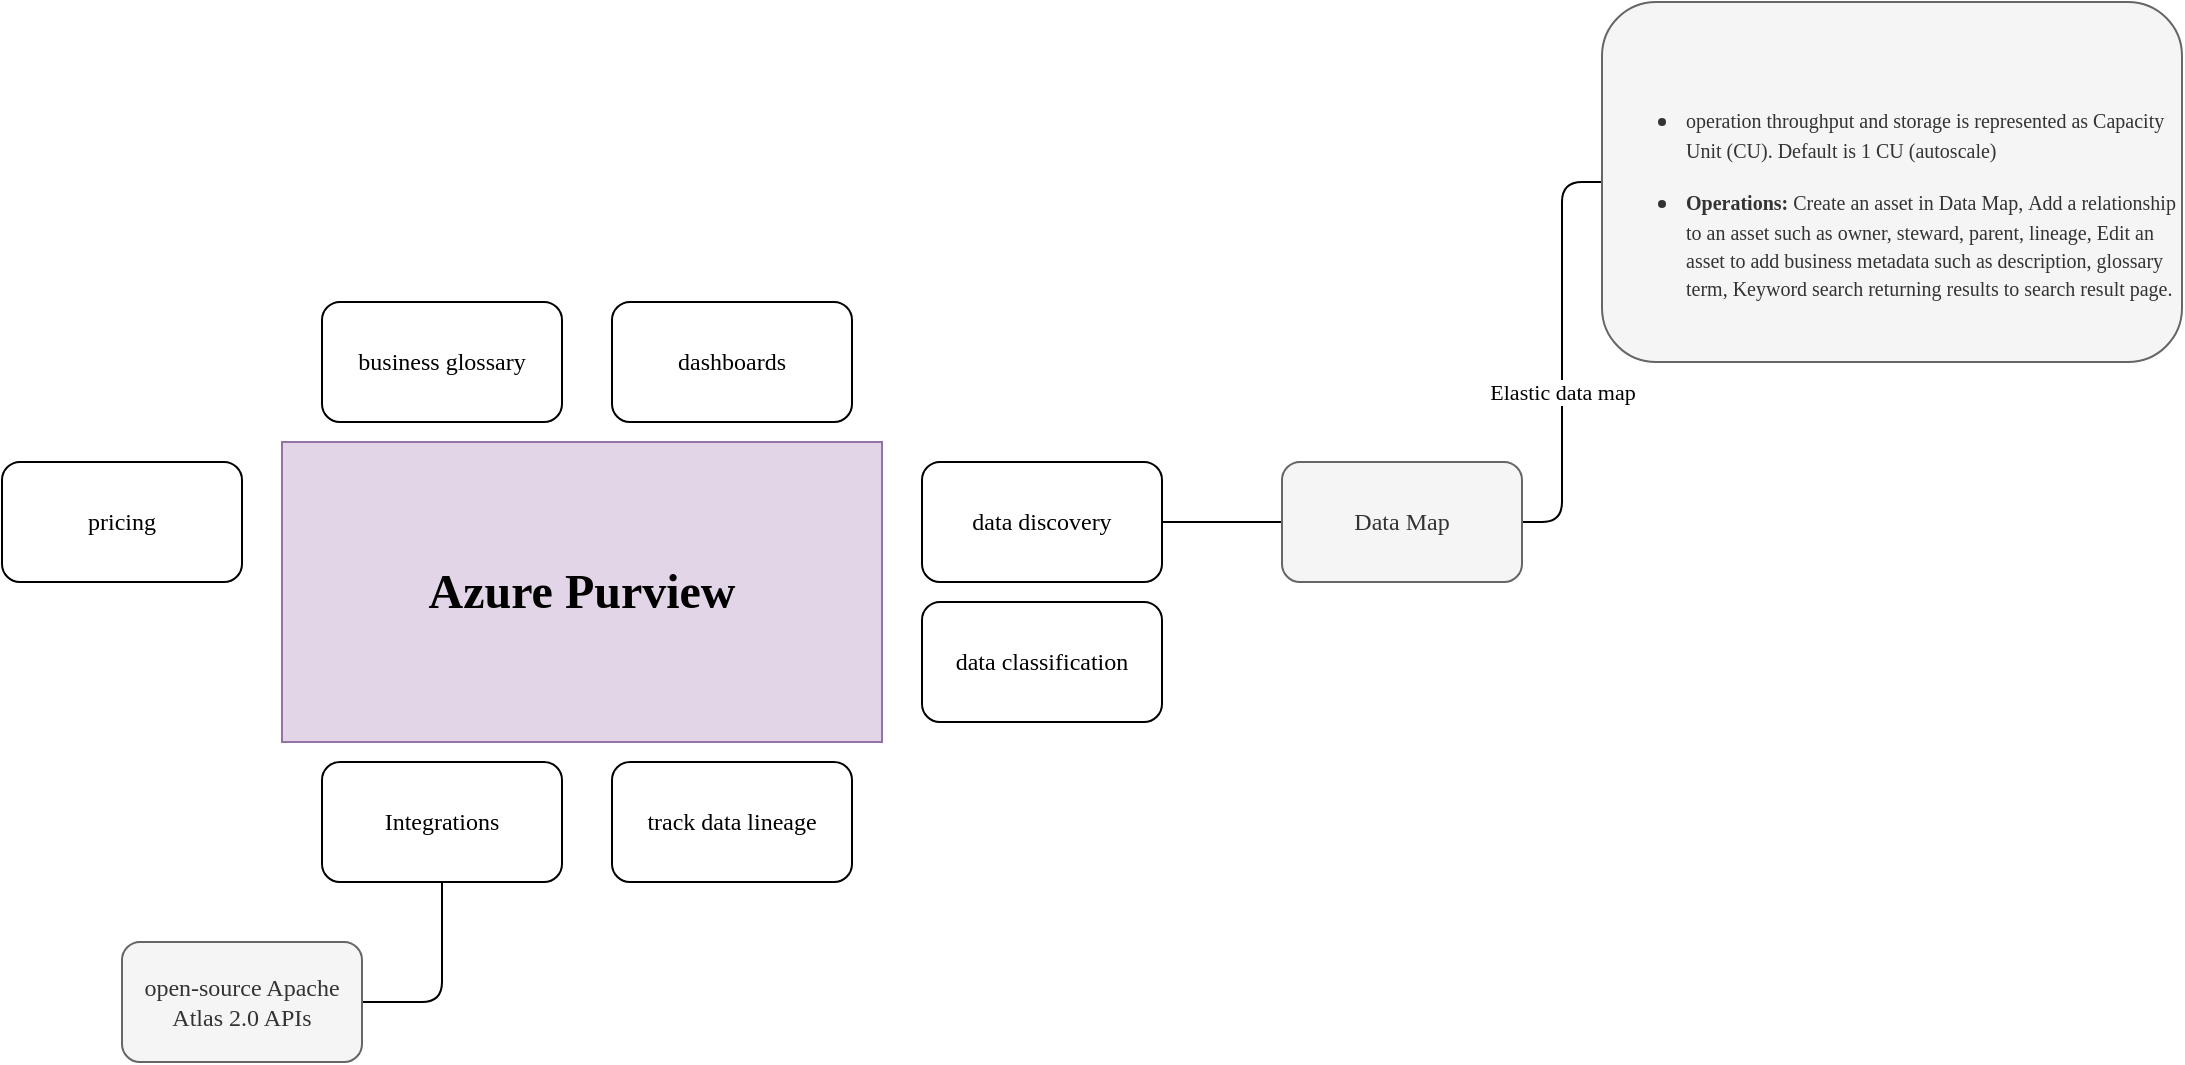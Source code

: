 <mxfile version="16.6.1" type="github">
  <diagram id="YdyZfQ_2FX1VXNbwvZFN" name="Azure Purview">
    <mxGraphModel dx="925" dy="1636" grid="1" gridSize="10" guides="1" tooltips="1" connect="1" arrows="1" fold="1" page="1" pageScale="1" pageWidth="850" pageHeight="1100" math="0" shadow="0">
      <root>
        <mxCell id="0" />
        <mxCell id="1" parent="0" />
        <mxCell id="PnDO7gSJsQFraJC6xpwz-1" value="&lt;h1&gt;Azure Purview&lt;/h1&gt;" style="rounded=0;whiteSpace=wrap;html=1;fontFamily=Tahoma;fillColor=#e1d5e7;strokeColor=#9673a6;" vertex="1" parent="1">
          <mxGeometry x="260" y="160" width="300" height="150" as="geometry" />
        </mxCell>
        <mxCell id="PnDO7gSJsQFraJC6xpwz-2" value="data classification" style="rounded=1;whiteSpace=wrap;html=1;fontFamily=Tahoma;" vertex="1" parent="1">
          <mxGeometry x="580" y="240" width="120" height="60" as="geometry" />
        </mxCell>
        <mxCell id="PnDO7gSJsQFraJC6xpwz-10" style="edgeStyle=orthogonalEdgeStyle;rounded=0;orthogonalLoop=1;jettySize=auto;html=1;fontFamily=Tahoma;endArrow=none;endFill=0;" edge="1" parent="1" source="PnDO7gSJsQFraJC6xpwz-3" target="PnDO7gSJsQFraJC6xpwz-9">
          <mxGeometry relative="1" as="geometry" />
        </mxCell>
        <mxCell id="PnDO7gSJsQFraJC6xpwz-3" value="data discovery" style="rounded=1;whiteSpace=wrap;html=1;fontFamily=Tahoma;" vertex="1" parent="1">
          <mxGeometry x="580" y="170" width="120" height="60" as="geometry" />
        </mxCell>
        <mxCell id="PnDO7gSJsQFraJC6xpwz-4" value="track data lineage" style="rounded=1;whiteSpace=wrap;html=1;fontFamily=Tahoma;" vertex="1" parent="1">
          <mxGeometry x="425" y="320" width="120" height="60" as="geometry" />
        </mxCell>
        <mxCell id="PnDO7gSJsQFraJC6xpwz-5" value="business glossary" style="rounded=1;whiteSpace=wrap;html=1;fontFamily=Tahoma;" vertex="1" parent="1">
          <mxGeometry x="280" y="90" width="120" height="60" as="geometry" />
        </mxCell>
        <mxCell id="PnDO7gSJsQFraJC6xpwz-12" style="edgeStyle=orthogonalEdgeStyle;rounded=1;orthogonalLoop=1;jettySize=auto;html=1;entryX=1;entryY=0.5;entryDx=0;entryDy=0;fontFamily=Tahoma;endArrow=none;endFill=0;strokeColor=default;" edge="1" parent="1" source="PnDO7gSJsQFraJC6xpwz-6" target="PnDO7gSJsQFraJC6xpwz-11">
          <mxGeometry relative="1" as="geometry" />
        </mxCell>
        <mxCell id="PnDO7gSJsQFraJC6xpwz-6" value="Integrations" style="rounded=1;whiteSpace=wrap;html=1;fontFamily=Tahoma;" vertex="1" parent="1">
          <mxGeometry x="280" y="320" width="120" height="60" as="geometry" />
        </mxCell>
        <mxCell id="PnDO7gSJsQFraJC6xpwz-7" value="dashboards" style="rounded=1;whiteSpace=wrap;html=1;fontFamily=Tahoma;" vertex="1" parent="1">
          <mxGeometry x="425" y="90" width="120" height="60" as="geometry" />
        </mxCell>
        <mxCell id="PnDO7gSJsQFraJC6xpwz-8" value="pricing" style="rounded=1;whiteSpace=wrap;html=1;fontFamily=Tahoma;" vertex="1" parent="1">
          <mxGeometry x="120" y="170" width="120" height="60" as="geometry" />
        </mxCell>
        <mxCell id="PnDO7gSJsQFraJC6xpwz-14" value="Elastic data map" style="edgeStyle=orthogonalEdgeStyle;rounded=1;orthogonalLoop=1;jettySize=auto;html=1;fontFamily=Tahoma;endArrow=none;endFill=0;strokeColor=default;entryX=0;entryY=0.5;entryDx=0;entryDy=0;" edge="1" parent="1" source="PnDO7gSJsQFraJC6xpwz-9" target="PnDO7gSJsQFraJC6xpwz-13">
          <mxGeometry x="-0.191" relative="1" as="geometry">
            <mxPoint as="offset" />
          </mxGeometry>
        </mxCell>
        <mxCell id="PnDO7gSJsQFraJC6xpwz-9" value="Data Map" style="rounded=1;whiteSpace=wrap;html=1;fontFamily=Tahoma;fillColor=#f5f5f5;fontColor=#333333;strokeColor=#666666;" vertex="1" parent="1">
          <mxGeometry x="760" y="170" width="120" height="60" as="geometry" />
        </mxCell>
        <mxCell id="PnDO7gSJsQFraJC6xpwz-11" value="open-source Apache Atlas 2.0 APIs" style="rounded=1;whiteSpace=wrap;html=1;fontFamily=Tahoma;fillColor=#f5f5f5;fontColor=#333333;strokeColor=#666666;" vertex="1" parent="1">
          <mxGeometry x="180" y="410" width="120" height="60" as="geometry" />
        </mxCell>
        <mxCell id="PnDO7gSJsQFraJC6xpwz-13" value="&lt;p style=&quot;font-size: 10px&quot;&gt;&lt;font style=&quot;font-size: 10px&quot;&gt;&lt;br&gt;&lt;/font&gt;&lt;ul&gt;&lt;li&gt;&lt;font style=&quot;font-size: 10px&quot;&gt;operation throughput and storage is represented as Capacity Unit (CU). Default is 1 CU (autoscale)&lt;/font&gt;&lt;/li&gt;&lt;/ul&gt;&lt;ul&gt;&lt;li&gt;&lt;font style=&quot;font-size: 10px&quot;&gt;&lt;b&gt;Operations:&amp;nbsp;&lt;/b&gt;Create an asset in Data Map,&amp;nbsp;Add a relationship to an asset such as owner, steward, parent, lineage, Edit an asset to add business metadata such as description, glossary term,&amp;nbsp;&lt;span&gt;Keyword search returning results to search result page.&lt;/span&gt;&lt;/font&gt;&lt;/li&gt;&lt;/ul&gt;&lt;/p&gt;" style="rounded=1;whiteSpace=wrap;html=1;fontFamily=Tahoma;fillColor=#f5f5f5;fontColor=#333333;strokeColor=#666666;align=left;" vertex="1" parent="1">
          <mxGeometry x="920" y="-60" width="290" height="180" as="geometry" />
        </mxCell>
      </root>
    </mxGraphModel>
  </diagram>
</mxfile>
